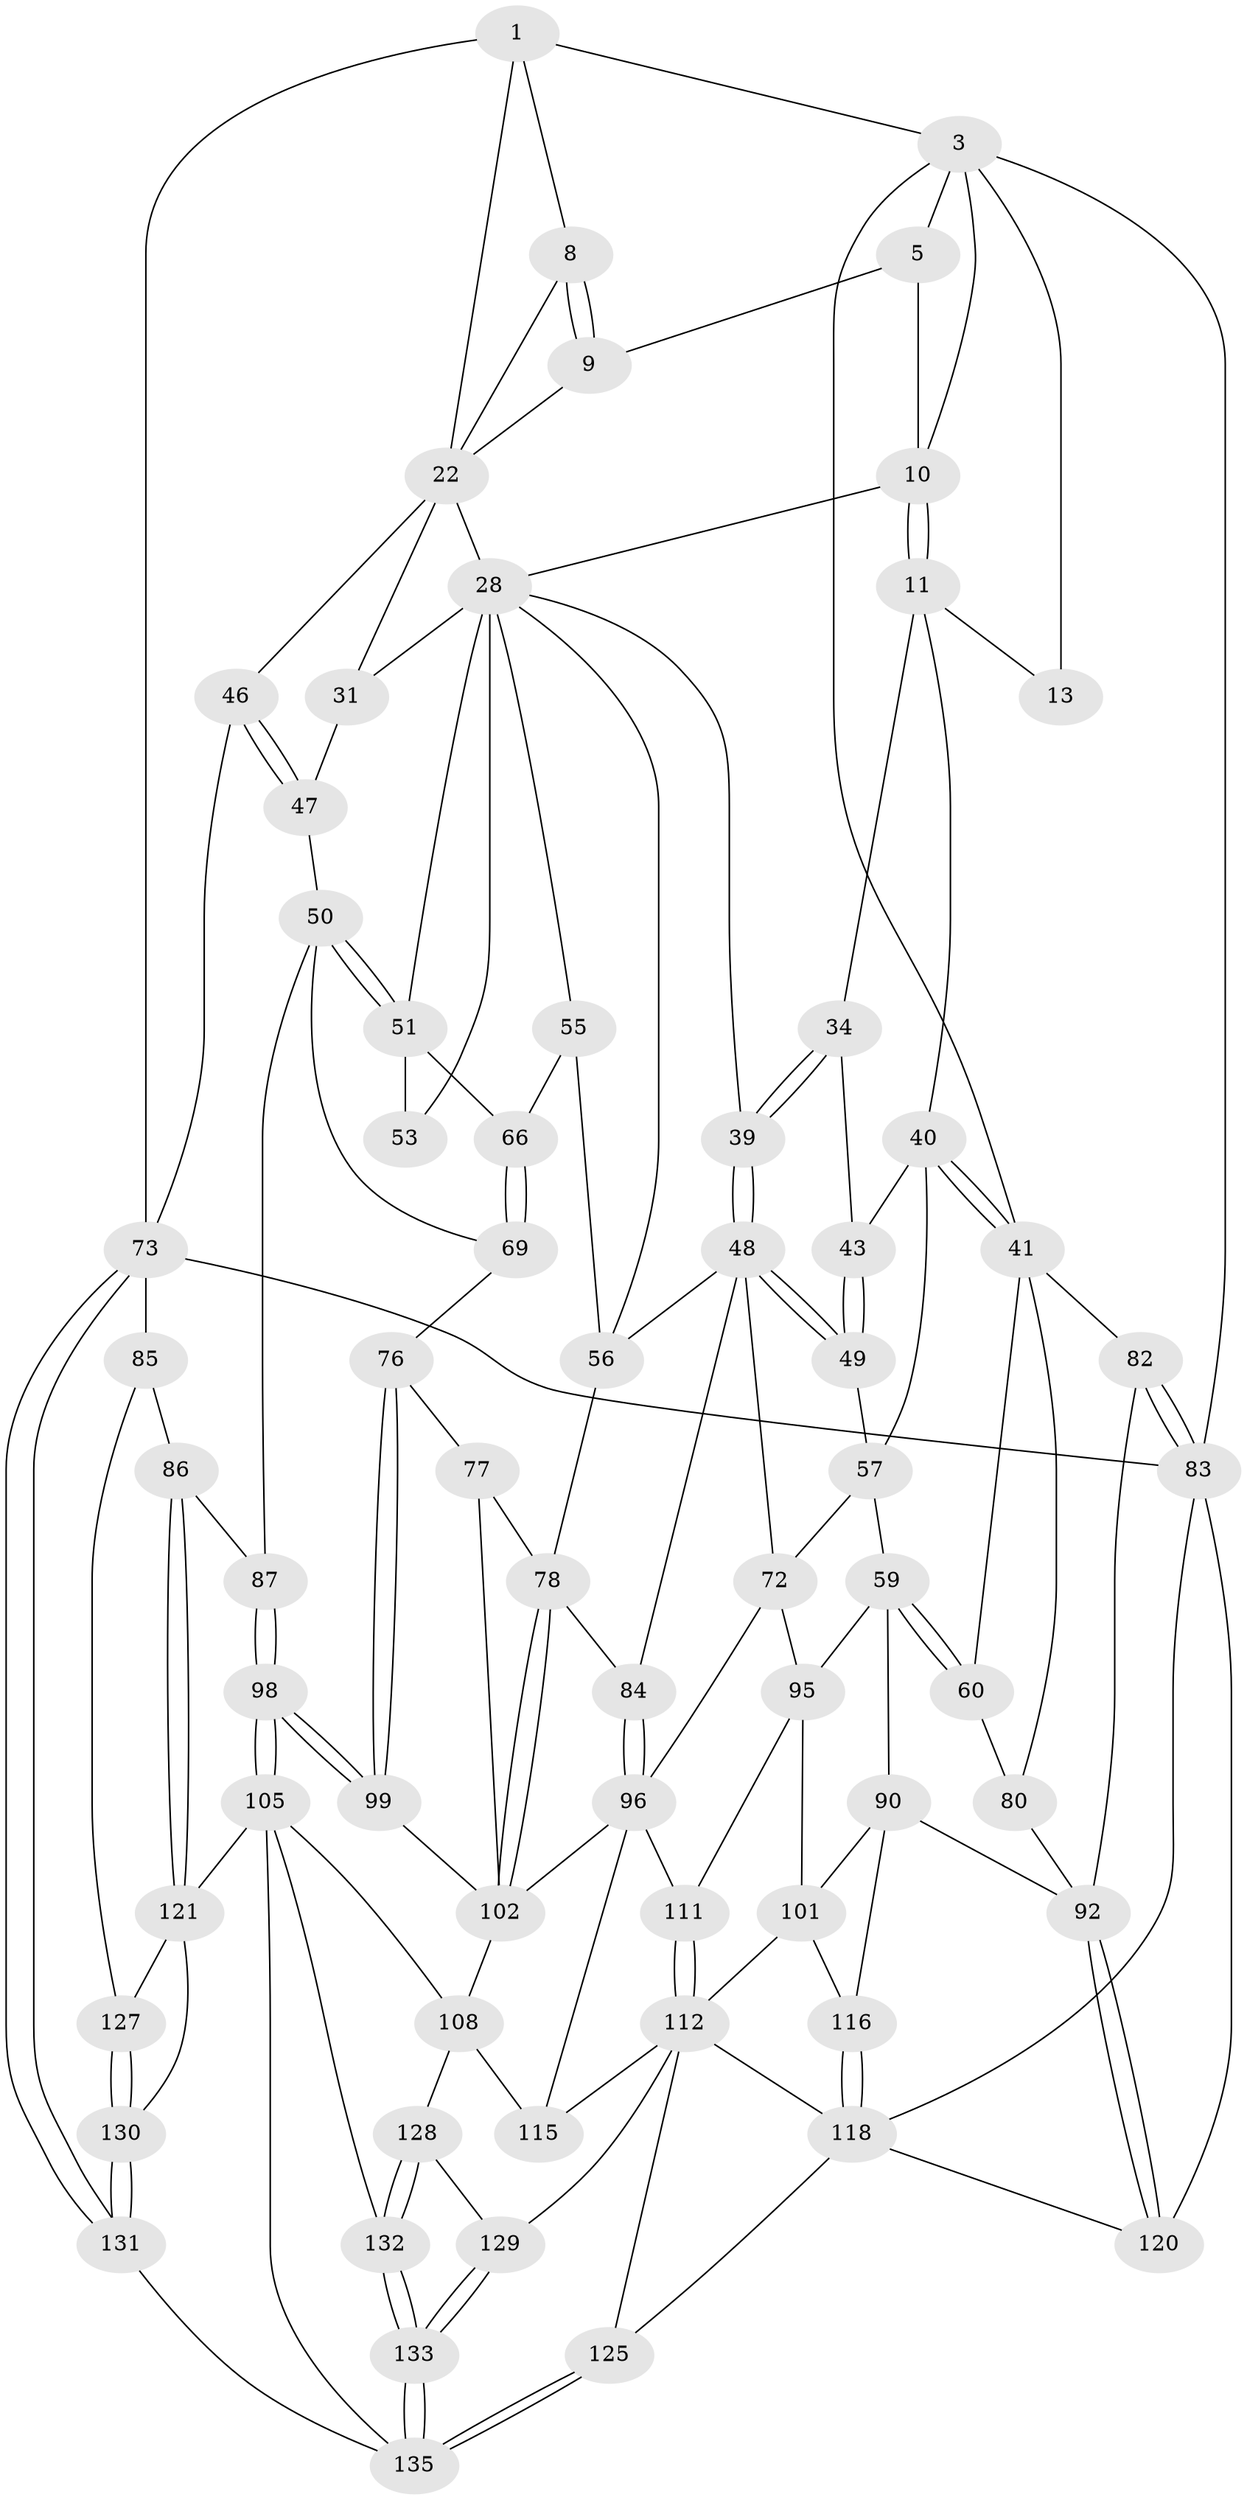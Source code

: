 // original degree distribution, {3: 0.021897810218978103, 6: 0.21897810218978103, 5: 0.5328467153284672, 4: 0.22627737226277372}
// Generated by graph-tools (version 1.1) at 2025/17/03/09/25 04:17:13]
// undirected, 68 vertices, 155 edges
graph export_dot {
graph [start="1"]
  node [color=gray90,style=filled];
  1 [pos="+0.9902287327057402+0",super="+2+7"];
  3 [pos="+0.23375509063103034+0",super="+4+18"];
  5 [pos="+0.5662169500314451+0",super="+15+6"];
  8 [pos="+0.8445842446364079+0.08340982806699179"];
  9 [pos="+0.7556307033704016+0.13181585280047511",super="+17"];
  10 [pos="+0.4362380154401539+0.07761949726770273",super="+16"];
  11 [pos="+0.4146527080051127+0.12456136927046109",super="+27+12"];
  13 [pos="+0.2128158151669754+0.08052159354029369",super="+14"];
  22 [pos="+1+0.08592104292727247",super="+30+23"];
  28 [pos="+0.7168275810978951+0.20169326612332764",super="+33+29"];
  31 [pos="+0.9009975653358511+0.17968493370690317",super="+32"];
  34 [pos="+0.4949095887002873+0.2691397666816166",super="+35"];
  39 [pos="+0.5718537595704165+0.3318784643826274"];
  40 [pos="+0.32795942620867363+0.218647284287954",super="+44"];
  41 [pos="+0.17135397444387604+0.3673623711480908",super="+42"];
  43 [pos="+0.44224502265581545+0.3042524429672251"];
  46 [pos="+1+0.33533913933595966"];
  47 [pos="+1+0.3438446334681731"];
  48 [pos="+0.542899355845624+0.4286027027284315",super="+64"];
  49 [pos="+0.49308859550984013+0.42731353762633617"];
  50 [pos="+0.9069926290980008+0.42868269072451104",super="+68"];
  51 [pos="+0.9057199360857319+0.4281172801658116",super="+65"];
  53 [pos="+0.7758342873517744+0.3868681196429647"];
  55 [pos="+0.7128272941323358+0.4422016345860452"];
  56 [pos="+0.7083221515893766+0.44142236159638487",super="+63"];
  57 [pos="+0.3560096914884806+0.39674598226427404",super="+62+58"];
  59 [pos="+0.24896712637710167+0.443271173224929",super="+89"];
  60 [pos="+0.19727886017000212+0.4166896007072686",super="+61"];
  66 [pos="+0.803594150370252+0.46702975948777276",super="+67"];
  69 [pos="+0.8477726834578728+0.5465252644997682",super="+75"];
  72 [pos="+0.4271511486340477+0.5490998306801989",super="+94"];
  73 [pos="+1+1",super="+74"];
  76 [pos="+0.6896181971749549+0.586335160002772"];
  77 [pos="+0.6109987451733984+0.5660693144338821"];
  78 [pos="+0.5978081259964737+0.5615117231248058",super="+79"];
  80 [pos="+0+0.5341660966201585",super="+88"];
  82 [pos="+0+0.6565473034102824"];
  83 [pos="+0+1",super="+123"];
  84 [pos="+0.528798993963305+0.5920082939377397"];
  85 [pos="+1+0.6741375793609206"];
  86 [pos="+0.949735209326193+0.6741563454554649"];
  87 [pos="+0.9185328304471586+0.6706749353185086"];
  90 [pos="+0.2401693478323652+0.5816023826469591",super="+91"];
  92 [pos="+0.1221765494999999+0.7076369688409243",super="+93"];
  95 [pos="+0.3466214982723654+0.6179572990162376",super="+100"];
  96 [pos="+0.49425550915360134+0.6637919749985103",super="+97"];
  98 [pos="+0.7584778196774928+0.7604665281488949"];
  99 [pos="+0.7324288990421873+0.7124530051206608"];
  101 [pos="+0.2873759430722052+0.6938971127034962",super="+114"];
  102 [pos="+0.5882381757996203+0.6592442456212741",super="+104+103"];
  105 [pos="+0.73898002029744+0.7978438377565034",super="+106"];
  108 [pos="+0.5722364963554898+0.7929472721441422",super="+109"];
  111 [pos="+0.3615768885051724+0.6826285711633415"];
  112 [pos="+0.3257064179726231+0.7866051530174493",super="+113+117"];
  115 [pos="+0.4147482585449296+0.7910053378364617"];
  116 [pos="+0.18360187309893158+0.719471180182435"];
  118 [pos="+0.22992787420336794+0.8585226779457497",super="+119"];
  120 [pos="+0.11629950275609555+0.7934277337616613"];
  121 [pos="+0.9231849748188384+0.8591620785777094",super="+122"];
  125 [pos="+0.2593012580390569+1"];
  127 [pos="+0.9372844329812552+0.8816373034113308"];
  128 [pos="+0.5387667310957055+0.8667214882556957"];
  129 [pos="+0.45449335273998354+0.8850266972496534"];
  130 [pos="+0.9669813239374405+1"];
  131 [pos="+1+1"];
  132 [pos="+0.5205331030238689+0.9487283523736487",super="+134"];
  133 [pos="+0.5161096438419491+0.95273694482114"];
  135 [pos="+0.35229185107527977+1",super="+136"];
  1 -- 3;
  1 -- 22;
  1 -- 73;
  1 -- 8;
  3 -- 10;
  3 -- 5;
  3 -- 13 [weight=2];
  3 -- 41 [weight=2];
  3 -- 83;
  5 -- 9 [weight=2];
  5 -- 10;
  8 -- 9;
  8 -- 9;
  8 -- 22;
  9 -- 22;
  10 -- 11 [weight=2];
  10 -- 11;
  10 -- 28;
  11 -- 34 [weight=2];
  11 -- 40;
  11 -- 13;
  22 -- 46;
  22 -- 31 [weight=2];
  22 -- 28;
  28 -- 51;
  28 -- 53 [weight=2];
  28 -- 31;
  28 -- 39;
  28 -- 55;
  28 -- 56;
  31 -- 47;
  34 -- 39;
  34 -- 39;
  34 -- 43;
  39 -- 48;
  39 -- 48;
  40 -- 41;
  40 -- 41;
  40 -- 57;
  40 -- 43;
  41 -- 80;
  41 -- 82;
  41 -- 60;
  43 -- 49;
  43 -- 49;
  46 -- 47;
  46 -- 47;
  46 -- 73;
  47 -- 50;
  48 -- 49;
  48 -- 49;
  48 -- 56;
  48 -- 72;
  48 -- 84;
  49 -- 57;
  50 -- 51;
  50 -- 51;
  50 -- 69;
  50 -- 87;
  51 -- 66;
  51 -- 53;
  55 -- 56;
  55 -- 66;
  56 -- 78;
  57 -- 72;
  57 -- 59;
  59 -- 60;
  59 -- 60;
  59 -- 90;
  59 -- 95;
  60 -- 80 [weight=2];
  66 -- 69 [weight=2];
  66 -- 69;
  69 -- 76;
  72 -- 95;
  72 -- 96;
  73 -- 131;
  73 -- 131;
  73 -- 83;
  73 -- 85;
  76 -- 77;
  76 -- 99;
  76 -- 99;
  77 -- 78;
  77 -- 102;
  78 -- 102;
  78 -- 102;
  78 -- 84;
  80 -- 92;
  82 -- 83;
  82 -- 83;
  82 -- 92;
  83 -- 120;
  83 -- 118;
  84 -- 96;
  84 -- 96;
  85 -- 86;
  85 -- 127;
  86 -- 87;
  86 -- 121;
  86 -- 121;
  87 -- 98;
  87 -- 98;
  90 -- 101;
  90 -- 116;
  90 -- 92;
  92 -- 120;
  92 -- 120;
  95 -- 111;
  95 -- 101;
  96 -- 115;
  96 -- 111;
  96 -- 102;
  98 -- 99;
  98 -- 99;
  98 -- 105;
  98 -- 105;
  99 -- 102;
  101 -- 112;
  101 -- 116;
  102 -- 108;
  105 -- 121;
  105 -- 108;
  105 -- 132 [weight=2];
  105 -- 135;
  108 -- 128;
  108 -- 115;
  111 -- 112;
  111 -- 112;
  112 -- 118;
  112 -- 129;
  112 -- 115;
  112 -- 125;
  116 -- 118;
  116 -- 118;
  118 -- 120;
  118 -- 125;
  121 -- 127;
  121 -- 130;
  125 -- 135;
  125 -- 135;
  127 -- 130;
  127 -- 130;
  128 -- 129;
  128 -- 132;
  128 -- 132;
  129 -- 133;
  129 -- 133;
  130 -- 131;
  130 -- 131;
  131 -- 135;
  132 -- 133;
  132 -- 133;
  133 -- 135;
  133 -- 135;
}
